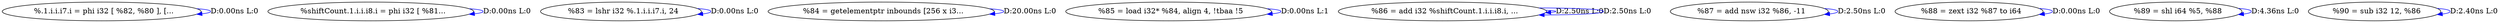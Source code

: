 digraph {
Node0x374a880[label="  %.1.i.i.i7.i = phi i32 [ %82, %80 ], [..."];
Node0x374a880 -> Node0x374a880[label="D:0.00ns L:0",color=blue];
Node0x374a960[label="  %shiftCount.1.i.i.i8.i = phi i32 [ %81..."];
Node0x374a960 -> Node0x374a960[label="D:0.00ns L:0",color=blue];
Node0x374aa40[label="  %83 = lshr i32 %.1.i.i.i7.i, 24"];
Node0x374aa40 -> Node0x374aa40[label="D:0.00ns L:0",color=blue];
Node0x374ab20[label="  %84 = getelementptr inbounds [256 x i3..."];
Node0x374ab20 -> Node0x374ab20[label="D:20.00ns L:0",color=blue];
Node0x374ac00[label="  %85 = load i32* %84, align 4, !tbaa !5"];
Node0x374ac00 -> Node0x374ac00[label="D:0.00ns L:1",color=blue];
Node0x374ace0[label="  %86 = add i32 %shiftCount.1.i.i.i8.i, ..."];
Node0x374ace0 -> Node0x374ace0[label="D:2.50ns L:0",color=blue];
Node0x374ace0 -> Node0x374ace0[label="D:2.50ns L:0",color=blue];
Node0x374adc0[label="  %87 = add nsw i32 %86, -11"];
Node0x374adc0 -> Node0x374adc0[label="D:2.50ns L:0",color=blue];
Node0x374aea0[label="  %88 = zext i32 %87 to i64"];
Node0x374aea0 -> Node0x374aea0[label="D:0.00ns L:0",color=blue];
Node0x374af80[label="  %89 = shl i64 %5, %88"];
Node0x374af80 -> Node0x374af80[label="D:4.36ns L:0",color=blue];
Node0x374b060[label="  %90 = sub i32 12, %86"];
Node0x374b060 -> Node0x374b060[label="D:2.40ns L:0",color=blue];
}
